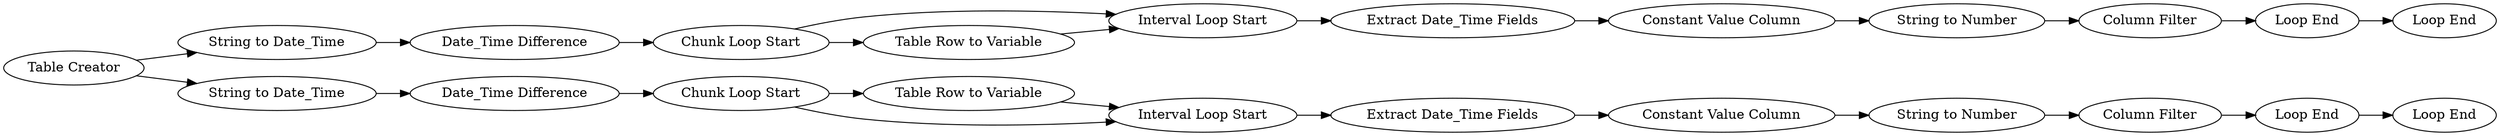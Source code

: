 digraph {
	1 [label="Table Creator"]
	3 [label="String to Date_Time"]
	4 [label="Date_Time Difference"]
	5 [label="Interval Loop Start"]
	6 [label="Chunk Loop Start"]
	7 [label="Table Row to Variable"]
	8 [label="Loop End"]
	9 [label="Constant Value Column"]
	10 [label="String to Number"]
	11 [label="Extract Date_Time Fields"]
	12 [label="Column Filter"]
	13 [label="Loop End"]
	14 [label="Chunk Loop Start"]
	15 [label="Loop End"]
	16 [label="Table Row to Variable"]
	17 [label="Loop End"]
	18 [label="Constant Value Column"]
	19 [label="String to Date_Time"]
	20 [label="String to Number"]
	21 [label="Date_Time Difference"]
	22 [label="Extract Date_Time Fields"]
	23 [label="Interval Loop Start"]
	24 [label="Column Filter"]
	14 -> 23
	14 -> 16
	16 -> 23
	17 -> 15
	18 -> 20
	19 -> 21
	20 -> 24
	21 -> 14
	22 -> 18
	23 -> 22
	24 -> 17
	1 -> 3
	1 -> 19
	3 -> 4
	4 -> 6
	5 -> 11
	6 -> 5
	6 -> 7
	7 -> 5
	8 -> 13
	9 -> 10
	10 -> 12
	11 -> 9
	12 -> 8
	rankdir=LR
}
